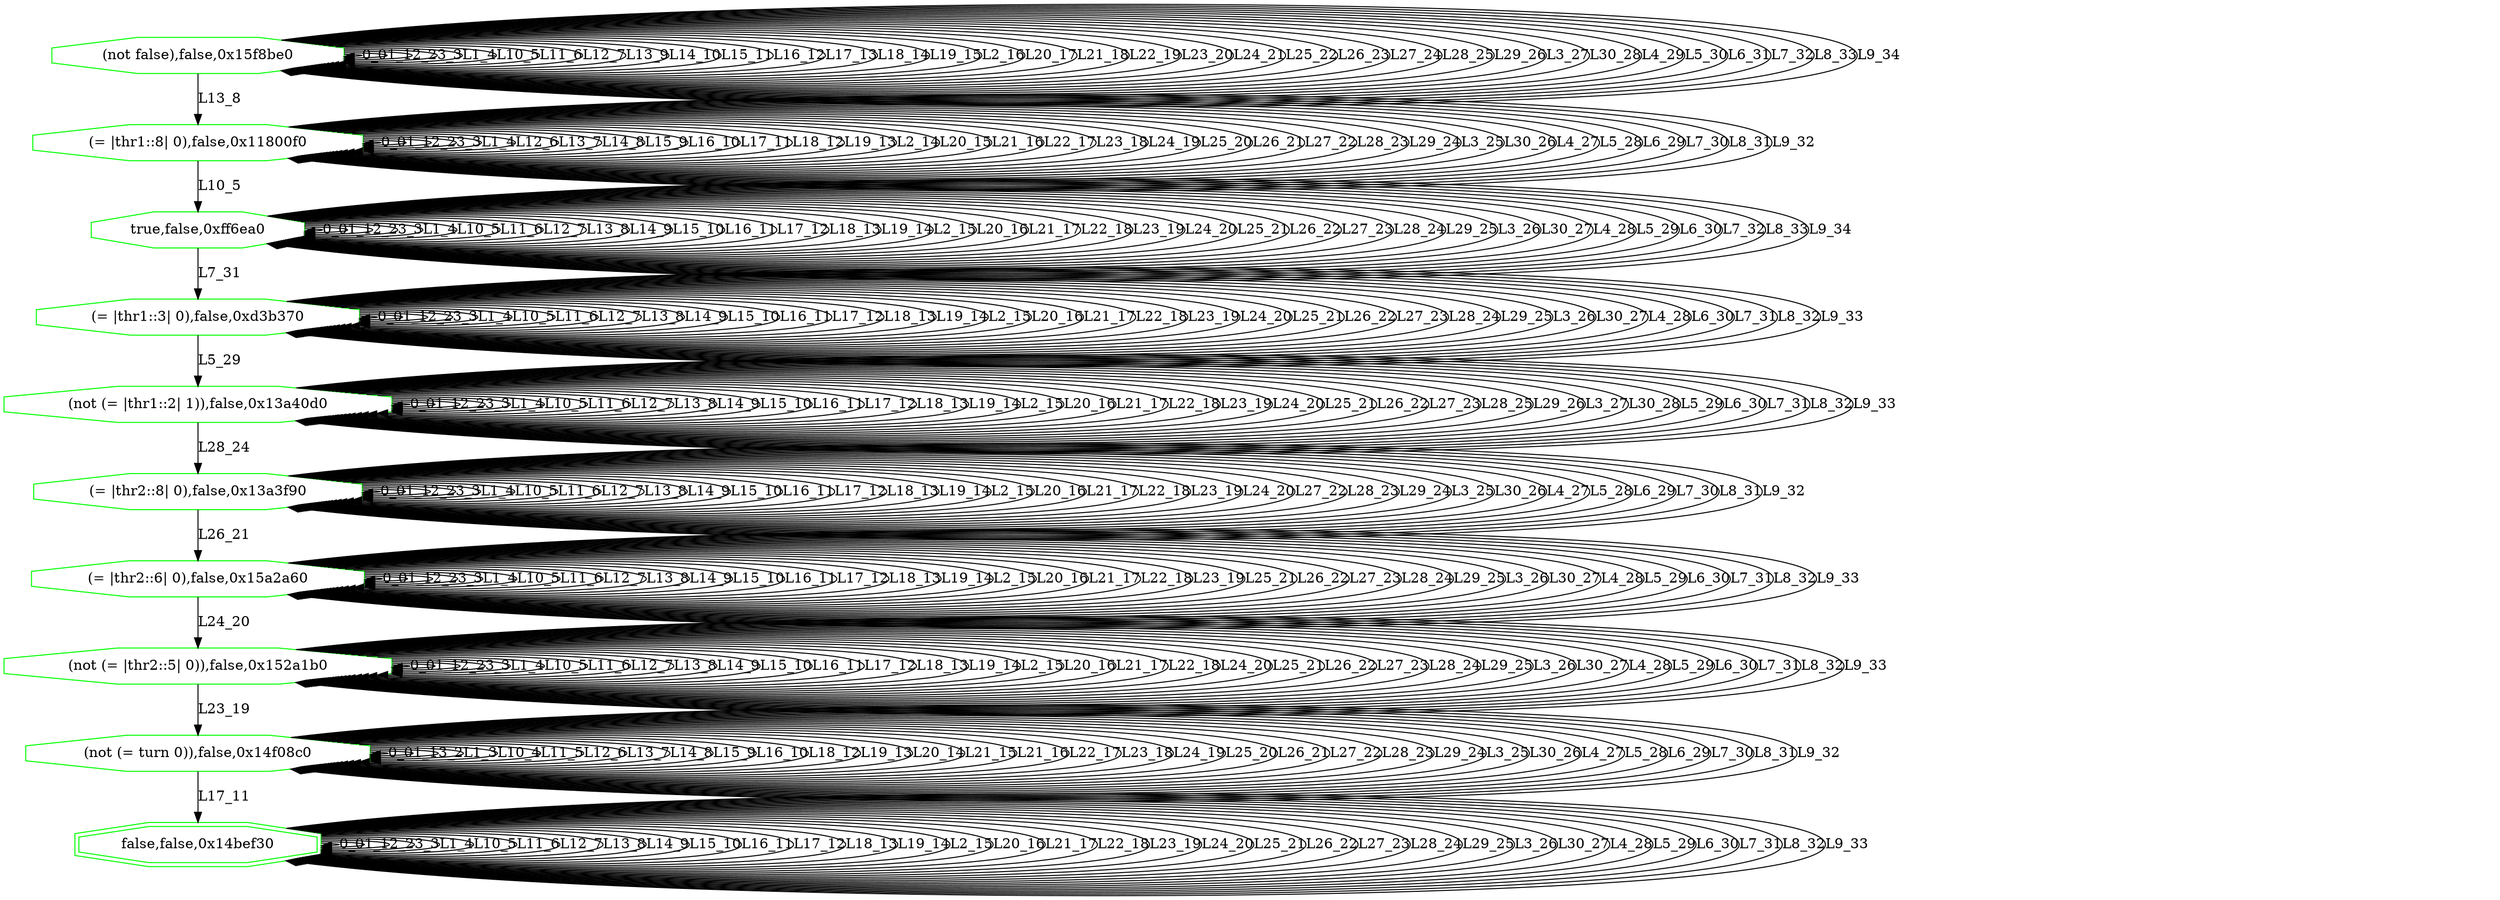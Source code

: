 digraph G {
0[label="(not false),false,0x15f8be0", color=green,shape=octagon];
1[label="(= |thr1::8| 0),false,0x11800f0", color=green,shape=octagon];
2[label="true,false,0xff6ea0", color=green,shape=octagon];
3[label="(= |thr1::3| 0),false,0xd3b370", color=green,shape=octagon];
4[label="(not (= |thr1::2| 1)),false,0x13a40d0", color=green,shape=octagon];
5[label="(= |thr2::8| 0),false,0x13a3f90", color=green,shape=octagon];
6[label="(= |thr2::6| 0),false,0x15a2a60", color=green,shape=octagon];
7[label="(not (= |thr2::5| 0)),false,0x152a1b0", color=green,shape=octagon];
8[label="(not (= turn 0)),false,0x14f08c0", color=green,shape=octagon];
9[label="false,false,0x14bef30", color=green,shape=doubleoctagon];
0->0 [label="0_0"];
0->0 [label="1_1"];
0->0 [label="2_2"];
0->0 [label="3_3"];
0->0 [label="L1_4"];
0->0 [label="L10_5"];
0->0 [label="L11_6"];
0->0 [label="L12_7"];
0->1 [label="L13_8"];
0->0 [label="L13_9"];
0->0 [label="L14_10"];
0->0 [label="L15_11"];
0->0 [label="L16_12"];
0->0 [label="L17_13"];
0->0 [label="L18_14"];
0->0 [label="L19_15"];
0->0 [label="L2_16"];
0->0 [label="L20_17"];
0->0 [label="L21_18"];
0->0 [label="L22_19"];
0->0 [label="L23_20"];
0->0 [label="L24_21"];
0->0 [label="L25_22"];
0->0 [label="L26_23"];
0->0 [label="L27_24"];
0->0 [label="L28_25"];
0->0 [label="L29_26"];
0->0 [label="L3_27"];
0->0 [label="L30_28"];
0->0 [label="L4_29"];
0->0 [label="L5_30"];
0->0 [label="L6_31"];
0->0 [label="L7_32"];
0->0 [label="L8_33"];
0->0 [label="L9_34"];
1->1 [label="0_0"];
1->1 [label="1_1"];
1->1 [label="2_2"];
1->1 [label="3_3"];
1->1 [label="L1_4"];
1->2 [label="L10_5"];
1->1 [label="L12_6"];
1->1 [label="L13_7"];
1->1 [label="L14_8"];
1->1 [label="L15_9"];
1->1 [label="L16_10"];
1->1 [label="L17_11"];
1->1 [label="L18_12"];
1->1 [label="L19_13"];
1->1 [label="L2_14"];
1->1 [label="L20_15"];
1->1 [label="L21_16"];
1->1 [label="L22_17"];
1->1 [label="L23_18"];
1->1 [label="L24_19"];
1->1 [label="L25_20"];
1->1 [label="L26_21"];
1->1 [label="L27_22"];
1->1 [label="L28_23"];
1->1 [label="L29_24"];
1->1 [label="L3_25"];
1->1 [label="L30_26"];
1->1 [label="L4_27"];
1->1 [label="L5_28"];
1->1 [label="L6_29"];
1->1 [label="L7_30"];
1->1 [label="L8_31"];
1->1 [label="L9_32"];
2->2 [label="0_0"];
2->2 [label="1_1"];
2->2 [label="2_2"];
2->2 [label="3_3"];
2->2 [label="L1_4"];
2->2 [label="L10_5"];
2->2 [label="L11_6"];
2->2 [label="L12_7"];
2->2 [label="L13_8"];
2->2 [label="L14_9"];
2->2 [label="L15_10"];
2->2 [label="L16_11"];
2->2 [label="L17_12"];
2->2 [label="L18_13"];
2->2 [label="L19_14"];
2->2 [label="L2_15"];
2->2 [label="L20_16"];
2->2 [label="L21_17"];
2->2 [label="L22_18"];
2->2 [label="L23_19"];
2->2 [label="L24_20"];
2->2 [label="L25_21"];
2->2 [label="L26_22"];
2->2 [label="L27_23"];
2->2 [label="L28_24"];
2->2 [label="L29_25"];
2->2 [label="L3_26"];
2->2 [label="L30_27"];
2->2 [label="L4_28"];
2->2 [label="L5_29"];
2->2 [label="L6_30"];
2->3 [label="L7_31"];
2->2 [label="L7_32"];
2->2 [label="L8_33"];
2->2 [label="L9_34"];
3->3 [label="0_0"];
3->3 [label="1_1"];
3->3 [label="2_2"];
3->3 [label="3_3"];
3->3 [label="L1_4"];
3->3 [label="L10_5"];
3->3 [label="L11_6"];
3->3 [label="L12_7"];
3->3 [label="L13_8"];
3->3 [label="L14_9"];
3->3 [label="L15_10"];
3->3 [label="L16_11"];
3->3 [label="L17_12"];
3->3 [label="L18_13"];
3->3 [label="L19_14"];
3->3 [label="L2_15"];
3->3 [label="L20_16"];
3->3 [label="L21_17"];
3->3 [label="L22_18"];
3->3 [label="L23_19"];
3->3 [label="L24_20"];
3->3 [label="L25_21"];
3->3 [label="L26_22"];
3->3 [label="L27_23"];
3->3 [label="L28_24"];
3->3 [label="L29_25"];
3->3 [label="L3_26"];
3->3 [label="L30_27"];
3->3 [label="L4_28"];
3->4 [label="L5_29"];
3->3 [label="L6_30"];
3->3 [label="L7_31"];
3->3 [label="L8_32"];
3->3 [label="L9_33"];
4->4 [label="0_0"];
4->4 [label="1_1"];
4->4 [label="2_2"];
4->4 [label="3_3"];
4->4 [label="L1_4"];
4->4 [label="L10_5"];
4->4 [label="L11_6"];
4->4 [label="L12_7"];
4->4 [label="L13_8"];
4->4 [label="L14_9"];
4->4 [label="L15_10"];
4->4 [label="L16_11"];
4->4 [label="L17_12"];
4->4 [label="L18_13"];
4->4 [label="L19_14"];
4->4 [label="L2_15"];
4->4 [label="L20_16"];
4->4 [label="L21_17"];
4->4 [label="L22_18"];
4->4 [label="L23_19"];
4->4 [label="L24_20"];
4->4 [label="L25_21"];
4->4 [label="L26_22"];
4->4 [label="L27_23"];
4->5 [label="L28_24"];
4->4 [label="L28_25"];
4->4 [label="L29_26"];
4->4 [label="L3_27"];
4->4 [label="L30_28"];
4->4 [label="L5_29"];
4->4 [label="L6_30"];
4->4 [label="L7_31"];
4->4 [label="L8_32"];
4->4 [label="L9_33"];
5->5 [label="0_0"];
5->5 [label="1_1"];
5->5 [label="2_2"];
5->5 [label="3_3"];
5->5 [label="L1_4"];
5->5 [label="L10_5"];
5->5 [label="L11_6"];
5->5 [label="L12_7"];
5->5 [label="L13_8"];
5->5 [label="L14_9"];
5->5 [label="L15_10"];
5->5 [label="L16_11"];
5->5 [label="L17_12"];
5->5 [label="L18_13"];
5->5 [label="L19_14"];
5->5 [label="L2_15"];
5->5 [label="L20_16"];
5->5 [label="L21_17"];
5->5 [label="L22_18"];
5->5 [label="L23_19"];
5->5 [label="L24_20"];
5->6 [label="L26_21"];
5->5 [label="L27_22"];
5->5 [label="L28_23"];
5->5 [label="L29_24"];
5->5 [label="L3_25"];
5->5 [label="L30_26"];
5->5 [label="L4_27"];
5->5 [label="L5_28"];
5->5 [label="L6_29"];
5->5 [label="L7_30"];
5->5 [label="L8_31"];
5->5 [label="L9_32"];
6->6 [label="0_0"];
6->6 [label="1_1"];
6->6 [label="2_2"];
6->6 [label="3_3"];
6->6 [label="L1_4"];
6->6 [label="L10_5"];
6->6 [label="L11_6"];
6->6 [label="L12_7"];
6->6 [label="L13_8"];
6->6 [label="L14_9"];
6->6 [label="L15_10"];
6->6 [label="L16_11"];
6->6 [label="L17_12"];
6->6 [label="L18_13"];
6->6 [label="L19_14"];
6->6 [label="L2_15"];
6->6 [label="L20_16"];
6->6 [label="L21_17"];
6->6 [label="L22_18"];
6->6 [label="L23_19"];
6->7 [label="L24_20"];
6->6 [label="L25_21"];
6->6 [label="L26_22"];
6->6 [label="L27_23"];
6->6 [label="L28_24"];
6->6 [label="L29_25"];
6->6 [label="L3_26"];
6->6 [label="L30_27"];
6->6 [label="L4_28"];
6->6 [label="L5_29"];
6->6 [label="L6_30"];
6->6 [label="L7_31"];
6->6 [label="L8_32"];
6->6 [label="L9_33"];
7->7 [label="0_0"];
7->7 [label="1_1"];
7->7 [label="2_2"];
7->7 [label="3_3"];
7->7 [label="L1_4"];
7->7 [label="L10_5"];
7->7 [label="L11_6"];
7->7 [label="L12_7"];
7->7 [label="L13_8"];
7->7 [label="L14_9"];
7->7 [label="L15_10"];
7->7 [label="L16_11"];
7->7 [label="L17_12"];
7->7 [label="L18_13"];
7->7 [label="L19_14"];
7->7 [label="L2_15"];
7->7 [label="L20_16"];
7->7 [label="L21_17"];
7->7 [label="L22_18"];
7->8 [label="L23_19"];
7->7 [label="L24_20"];
7->7 [label="L25_21"];
7->7 [label="L26_22"];
7->7 [label="L27_23"];
7->7 [label="L28_24"];
7->7 [label="L29_25"];
7->7 [label="L3_26"];
7->7 [label="L30_27"];
7->7 [label="L4_28"];
7->7 [label="L5_29"];
7->7 [label="L6_30"];
7->7 [label="L7_31"];
7->7 [label="L8_32"];
7->7 [label="L9_33"];
8->8 [label="0_0"];
8->8 [label="1_1"];
8->8 [label="3_2"];
8->8 [label="L1_3"];
8->8 [label="L10_4"];
8->8 [label="L11_5"];
8->8 [label="L12_6"];
8->8 [label="L13_7"];
8->8 [label="L14_8"];
8->8 [label="L15_9"];
8->8 [label="L16_10"];
8->9 [label="L17_11"];
8->8 [label="L18_12"];
8->8 [label="L19_13"];
8->8 [label="L20_14"];
8->8 [label="L21_15"];
8->8 [label="L21_16"];
8->8 [label="L22_17"];
8->8 [label="L23_18"];
8->8 [label="L24_19"];
8->8 [label="L25_20"];
8->8 [label="L26_21"];
8->8 [label="L27_22"];
8->8 [label="L28_23"];
8->8 [label="L29_24"];
8->8 [label="L3_25"];
8->8 [label="L30_26"];
8->8 [label="L4_27"];
8->8 [label="L5_28"];
8->8 [label="L6_29"];
8->8 [label="L7_30"];
8->8 [label="L8_31"];
8->8 [label="L9_32"];
9->9 [label="0_0"];
9->9 [label="1_1"];
9->9 [label="2_2"];
9->9 [label="3_3"];
9->9 [label="L1_4"];
9->9 [label="L10_5"];
9->9 [label="L11_6"];
9->9 [label="L12_7"];
9->9 [label="L13_8"];
9->9 [label="L14_9"];
9->9 [label="L15_10"];
9->9 [label="L16_11"];
9->9 [label="L17_12"];
9->9 [label="L18_13"];
9->9 [label="L19_14"];
9->9 [label="L2_15"];
9->9 [label="L20_16"];
9->9 [label="L21_17"];
9->9 [label="L22_18"];
9->9 [label="L23_19"];
9->9 [label="L24_20"];
9->9 [label="L25_21"];
9->9 [label="L26_22"];
9->9 [label="L27_23"];
9->9 [label="L28_24"];
9->9 [label="L29_25"];
9->9 [label="L3_26"];
9->9 [label="L30_27"];
9->9 [label="L4_28"];
9->9 [label="L5_29"];
9->9 [label="L6_30"];
9->9 [label="L7_31"];
9->9 [label="L8_32"];
9->9 [label="L9_33"];
}
